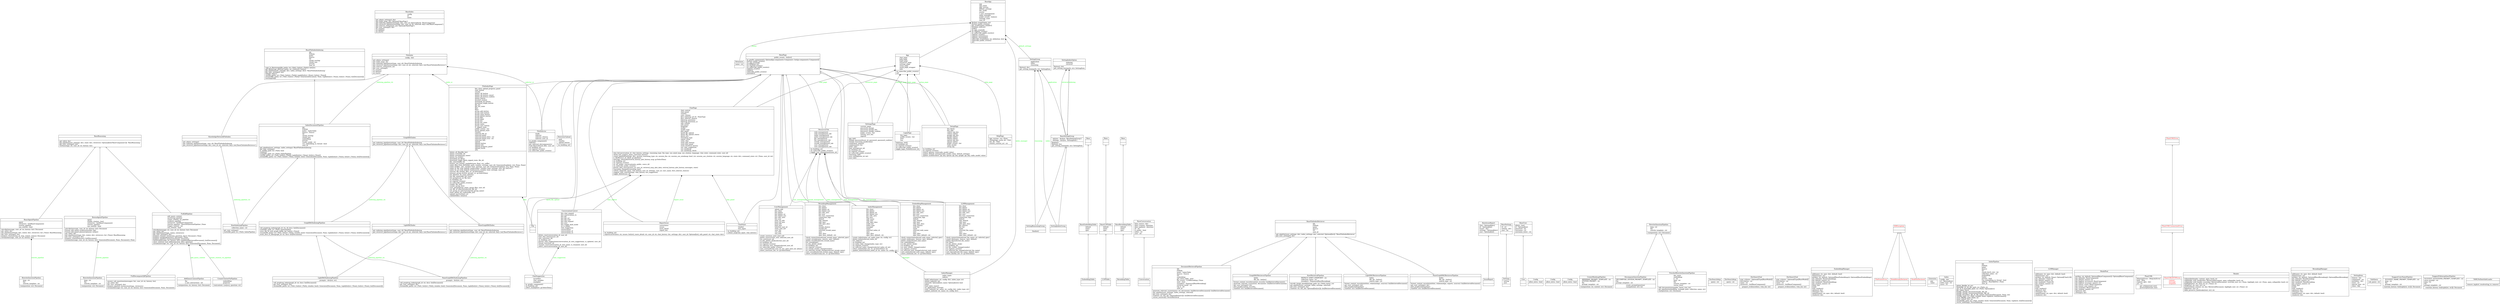 digraph "classes_ktem" {
rankdir=BT
charset="utf-8"
"ktem.reasoning.simple.AddQueryContextPipeline" [color="black", fontcolor="black", label=<{AddQueryContextPipeline|llm<br ALIGN="LEFT"/>n_last_interactions : int<br ALIGN="LEFT"/>|run(question: str, history: list): Document<br ALIGN="LEFT"/>}>, shape="record", style="solid"];
"ktem.main.App" [color="black", fontcolor="black", label=<{App|chat_page<br ALIGN="LEFT"/>help_page<br ALIGN="LEFT"/>login_page<br ALIGN="LEFT"/>resources_page<br ALIGN="LEFT"/>settings_page<br ALIGN="LEFT"/>setup_page<br ALIGN="LEFT"/>setup_page_wrapper<br ALIGN="LEFT"/>tabs<br ALIGN="LEFT"/>|on_subscribe_public_events()<br ALIGN="LEFT"/>ui()<br ALIGN="LEFT"/>}>, shape="record", style="solid"];
"ktem.embeddings.db.Base" [color="black", fontcolor="black", label=<{Base|<br ALIGN="LEFT"/>|}>, shape="record", style="solid"];
"ktem.llms.db.Base" [color="black", fontcolor="black", label=<{Base|<br ALIGN="LEFT"/>|}>, shape="record", style="solid"];
"ktem.rerankings.db.Base" [color="black", fontcolor="black", label=<{Base|<br ALIGN="LEFT"/>|}>, shape="record", style="solid"];
"ktem.app.BaseApp" [color="black", fontcolor="black", label=<{BaseApp|app<br ALIGN="LEFT"/>app_name<br ALIGN="LEFT"/>app_version<br ALIGN="LEFT"/>default_settings<br ALIGN="LEFT"/>dev_mode<br ALIGN="LEFT"/>exman<br ALIGN="LEFT"/>f_user_management<br ALIGN="LEFT"/>index_manager<br ALIGN="LEFT"/>public_events : list[str]<br ALIGN="LEFT"/>settings_state<br ALIGN="LEFT"/>user_id<br ALIGN="LEFT"/>|declare_event(name: str)<br ALIGN="LEFT"/>declare_public_events()<br ALIGN="LEFT"/>get_event(name): list[dict]<br ALIGN="LEFT"/>initialize_indices()<br ALIGN="LEFT"/>make()<br ALIGN="LEFT"/>on_app_created()<br ALIGN="LEFT"/><I>on_register_events</I>()<br ALIGN="LEFT"/><I>on_subscribe_public_events</I>()<br ALIGN="LEFT"/>register_events()<br ALIGN="LEFT"/>register_extensions()<br ALIGN="LEFT"/>register_reasonings()<br ALIGN="LEFT"/>subscribe_event(name: str, definition: dict)<br ALIGN="LEFT"/>subscribe_public_events()<br ALIGN="LEFT"/><I>ui</I>()<br ALIGN="LEFT"/>}>, shape="record", style="solid"];
"ktem.db.base_models.BaseConversation" [color="black", fontcolor="black", label=<{BaseConversation|data_source : dict<br ALIGN="LEFT"/>date_created : datetime<br ALIGN="LEFT"/>date_updated : datetime<br ALIGN="LEFT"/>id : str<br ALIGN="LEFT"/>is_public : bool<br ALIGN="LEFT"/>name : str<br ALIGN="LEFT"/>user : int<br ALIGN="LEFT"/>|}>, shape="record", style="solid"];
"ktem.embeddings.db.BaseEmbeddingTable" [color="black", fontcolor="black", label=<{BaseEmbeddingTable|default<br ALIGN="LEFT"/>name<br ALIGN="LEFT"/>spec<br ALIGN="LEFT"/>|}>, shape="record", style="solid"];
"ktem.index.file.base.BaseFileIndexIndexing" [color="black", fontcolor="black", label=<{BaseFileIndexIndexing|DS<br ALIGN="LEFT"/>FSPath<br ALIGN="LEFT"/>Index<br ALIGN="LEFT"/>Source<br ALIGN="LEFT"/>VS<br ALIGN="LEFT"/>chunk_overlap<br ALIGN="LEFT"/>chunk_size<br ALIGN="LEFT"/>private<br ALIGN="LEFT"/>user_id<br ALIGN="LEFT"/>|copy_to_filestorage(file_paths: str \| Path \| list[str \| Path]): list[str]<br ALIGN="LEFT"/><I>get_filestorage_path</I>(rel_paths: str \| list[str]): list[str]<br ALIGN="LEFT"/><I>get_pipeline</I>(user_settings: dict, index_settings: dict): 'BaseFileIndexIndexing'<br ALIGN="LEFT"/>get_user_settings(): dict<br ALIGN="LEFT"/><I>rebuild_index</I>()<br ALIGN="LEFT"/><I>run</I>(file_paths: str \| Path \| list[str \| Path]): tuple[list[str \| None], list[str \| None]]<br ALIGN="LEFT"/><I>stream</I>(file_paths: str \| Path \| list[str \| Path]): Generator[Document, None, tuple[list[str \| None], list[str \| None], list[Document]]]<br ALIGN="LEFT"/>warning(msg)<br ALIGN="LEFT"/>}>, shape="record", style="solid"];
"ktem.index.file.base.BaseFileIndexRetriever" [color="black", fontcolor="black", label=<{BaseFileIndexRetriever|DS<br ALIGN="LEFT"/>FSPath<br ALIGN="LEFT"/>Index<br ALIGN="LEFT"/>Source<br ALIGN="LEFT"/>VS<br ALIGN="LEFT"/>user_id<br ALIGN="LEFT"/>|<I>get_pipeline</I>(user_settings: dict, index_settings: dict, selected: Optional[list]): 'BaseFileIndexRetriever'<br ALIGN="LEFT"/>get_user_settings(): dict<br ALIGN="LEFT"/>}>, shape="record", style="solid"];
"ktem.index.base.BaseIndex" [color="black", fontcolor="black", label=<{BaseIndex|config<br ALIGN="LEFT"/>id<br ALIGN="LEFT"/>name<br ALIGN="LEFT"/>|get_admin_settings(): dict<br ALIGN="LEFT"/>get_index_page_ui(): Optional['BasePage']<br ALIGN="LEFT"/><I>get_indexing_pipeline</I>(settings: dict, user_id: Optional[int]): 'BaseComponent'<br ALIGN="LEFT"/>get_retriever_pipelines(settings: dict, user_id: int, selected: Any): list['BaseComponent']<br ALIGN="LEFT"/>get_selector_component_ui(): Optional['BasePage']<br ALIGN="LEFT"/>get_user_settings(): dict<br ALIGN="LEFT"/><I>on_create</I>()<br ALIGN="LEFT"/><I>on_delete</I>()<br ALIGN="LEFT"/><I>on_start</I>()<br ALIGN="LEFT"/>}>, shape="record", style="solid"];
"ktem.db.base_models.BaseIssueReport" [color="black", fontcolor="black", label=<{BaseIssueReport|chat : Optional[dict]<br ALIGN="LEFT"/>id : Optional[int]<br ALIGN="LEFT"/>issues : dict<br ALIGN="LEFT"/>settings : Optional[dict]<br ALIGN="LEFT"/>user : Optional[int]<br ALIGN="LEFT"/>|}>, shape="record", style="solid"];
"ktem.llms.db.BaseLLMTable" [color="black", fontcolor="black", label=<{BaseLLMTable|default<br ALIGN="LEFT"/>name<br ALIGN="LEFT"/>spec<br ALIGN="LEFT"/>|}>, shape="record", style="solid"];
"ktem.app.BasePage" [color="black", fontcolor="black", label=<{BasePage|public_events : list[str]<br ALIGN="LEFT"/>|as_gradio_component(): Optional[gr.components.Component \| list[gr.components.Component]]<br ALIGN="LEFT"/>declare_public_events()<br ALIGN="LEFT"/>on_app_created()<br ALIGN="LEFT"/><I>on_building_ui</I>()<br ALIGN="LEFT"/><I>on_register_events</I>()<br ALIGN="LEFT"/><I>on_subscribe_public_events</I>()<br ALIGN="LEFT"/>register_events()<br ALIGN="LEFT"/>render()<br ALIGN="LEFT"/>subscribe_public_events()<br ALIGN="LEFT"/>unrender()<br ALIGN="LEFT"/>}>, shape="record", style="solid"];
"ktem.reasoning.base.BaseReasoning" [color="black", fontcolor="black", label=<{BaseReasoning|<br ALIGN="LEFT"/>|<I>get_info</I>(): dict<br ALIGN="LEFT"/>get_pipeline(user_settings: dict, state: dict, retrievers: Optional[list['BaseComponent']]): 'BaseReasoning'<br ALIGN="LEFT"/>get_user_settings(): dict<br ALIGN="LEFT"/><I>run</I>(message: str, conv_id: str, history: list)<br ALIGN="LEFT"/>}>, shape="record", style="solid"];
"ktem.rerankings.db.BaseRerankingTable" [color="black", fontcolor="black", label=<{BaseRerankingTable|default<br ALIGN="LEFT"/>name<br ALIGN="LEFT"/>spec<br ALIGN="LEFT"/>|}>, shape="record", style="solid"];
"ktem.settings.BaseSettingGroup" [color="black", fontcolor="black", label=<{BaseSettingGroup|options : dict[str, 'BaseSettingGroup']<br ALIGN="LEFT"/>settings : dict[str, 'SettingItem']<br ALIGN="LEFT"/>|<I>finalize</I>()<br ALIGN="LEFT"/>flatten(): dict<br ALIGN="LEFT"/>get_setting_item(path: str): SettingItem<br ALIGN="LEFT"/>}>, shape="record", style="solid"];
"ktem.db.base_models.BaseSettings" [color="black", fontcolor="black", label=<{BaseSettings|id : str<br ALIGN="LEFT"/>setting : dict<br ALIGN="LEFT"/>user : int<br ALIGN="LEFT"/>|}>, shape="record", style="solid"];
"ktem.db.base_models.BaseUser" [color="black", fontcolor="black", label=<{BaseUser|admin : bool<br ALIGN="LEFT"/>id : Optional[int]<br ALIGN="LEFT"/>password : str<br ALIGN="LEFT"/>username : str<br ALIGN="LEFT"/>username_lower : str<br ALIGN="LEFT"/>|}>, shape="record", style="solid"];
"ktem.pages.chat.ChatPage" [color="black", fontcolor="black", label=<{ChatPage|chat_control<br ALIGN="LEFT"/>chat_panel<br ALIGN="LEFT"/>citation<br ALIGN="LEFT"/>conv_column<br ALIGN="LEFT"/>first_indexing_url_fn : NoneType<br ALIGN="LEFT"/>first_selector_choices<br ALIGN="LEFT"/>followup_questions<br ALIGN="LEFT"/>followup_questions_ui<br ALIGN="LEFT"/>info_column<br ALIGN="LEFT"/>info_panel<br ALIGN="LEFT"/>language<br ALIGN="LEFT"/>modal<br ALIGN="LEFT"/>model_type<br ALIGN="LEFT"/>plot_panel<br ALIGN="LEFT"/>quick_file_upload<br ALIGN="LEFT"/>quick_file_upload_status<br ALIGN="LEFT"/>quick_urls<br ALIGN="LEFT"/>reasoning_type<br ALIGN="LEFT"/>report_issue<br ALIGN="LEFT"/>state_chat<br ALIGN="LEFT"/>state_plot_history<br ALIGN="LEFT"/>state_plot_panel<br ALIGN="LEFT"/>state_retrieval_history<br ALIGN="LEFT"/>use_chat_suggestion<br ALIGN="LEFT"/>use_mindmap<br ALIGN="LEFT"/>use_mindmap_check<br ALIGN="LEFT"/>|chat_fn(conversation_id, chat_history, settings, reasoning_type, llm_type, use_mind_map, use_citation, language, chat_state, command_state, user_id)<br ALIGN="LEFT"/>check_and_suggest_name_conv(chat_history)<br ALIGN="LEFT"/>create_pipeline(settings: dict, session_reasoning_type: str, session_llm: str, session_use_mindmap: bool \| str, session_use_citation: str, session_language: str, state: dict, command_state: str \| None, user_id: int)<br ALIGN="LEFT"/>is_liked(convo_id, liked: gr.LikeData)<br ALIGN="LEFT"/>message_selected(retrieval_history, plot_history, msg: gr.SelectData)<br ALIGN="LEFT"/>on_building_ui()<br ALIGN="LEFT"/>on_register_events()<br ALIGN="LEFT"/>on_set_public_conversation(is_public, convo_id)<br ALIGN="LEFT"/>on_subscribe_public_events()<br ALIGN="LEFT"/>persist_data_source(convo_id, user_id, retrieval_msg, plot_data, retrival_history, plot_history, messages, state)<br ALIGN="LEFT"/>reasoning_changed(reasoning_type)<br ALIGN="LEFT"/>submit_msg(chat_input, chat_history, user_id, settings, conv_id, conv_name, first_selector_choices)<br ALIGN="LEFT"/>suggest_chat_conv(settings, chat_history, use_suggestion)<br ALIGN="LEFT"/>toggle_delete(conv_id)<br ALIGN="LEFT"/>}>, shape="record", style="solid"];
"ktem.pages.chat.chat_panel.ChatPanel" [color="black", fontcolor="black", label=<{ChatPanel|chatbot<br ALIGN="LEFT"/>text_input<br ALIGN="LEFT"/>|on_building_ui()<br ALIGN="LEFT"/>submit_msg(chat_input, chat_history)<br ALIGN="LEFT"/>}>, shape="record", style="solid"];
"ktem.pages.chat.chat_suggestion.ChatSuggestion" [color="black", fontcolor="black", label=<{ChatSuggestion|accordion<br ALIGN="LEFT"/>chat_samples<br ALIGN="LEFT"/>examples<br ALIGN="LEFT"/>|as_gradio_component()<br ALIGN="LEFT"/>on_building_ui()<br ALIGN="LEFT"/>select_example(ev: gr.SelectData)<br ALIGN="LEFT"/>}>, shape="record", style="solid"];
"ktem.reasoning.react.ReactAgentPipeline.Config" [color="black", fontcolor="black", label=<{Config|allow_extra : bool<br ALIGN="LEFT"/>|}>, shape="record", style="solid"];
"ktem.reasoning.rewoo.RewooAgentPipeline.Config" [color="black", fontcolor="black", label=<{Config|allow_extra : bool<br ALIGN="LEFT"/>|}>, shape="record", style="solid"];
"ktem.reasoning.simple.FullQAPipeline.Config" [color="black", fontcolor="black", label=<{Config|allow_extra : bool<br ALIGN="LEFT"/>|}>, shape="record", style="solid"];
"ktem.db.models.Conversation" [color="black", fontcolor="black", label=<{Conversation|<br ALIGN="LEFT"/>|}>, shape="record", style="solid"];
"ktem.pages.chat.control.ConversationControl" [color="black", fontcolor="black", label=<{ConversationControl|btn_chat_expand<br ALIGN="LEFT"/>btn_conversation_rn<br ALIGN="LEFT"/>btn_del<br ALIGN="LEFT"/>btn_del_cnl<br ALIGN="LEFT"/>btn_del_conf<br ALIGN="LEFT"/>btn_info_expand<br ALIGN="LEFT"/>btn_new<br ALIGN="LEFT"/>btn_toggle_dark_mode<br ALIGN="LEFT"/>cb_is_public<br ALIGN="LEFT"/>chat_suggestion<br ALIGN="LEFT"/>conversation<br ALIGN="LEFT"/>conversation_id<br ALIGN="LEFT"/>conversation_rn<br ALIGN="LEFT"/>|delete_conv(conversation_id, user_id)<br ALIGN="LEFT"/>load_chat_history(user_id)<br ALIGN="LEFT"/>new_conv(user_id)<br ALIGN="LEFT"/>on_building_ui()<br ALIGN="LEFT"/>persist_chat_suggestions(conversation_id, new_suggestions, is_updated, user_id)<br ALIGN="LEFT"/>reload_conv(user_id)<br ALIGN="LEFT"/>rename_conv(conversation_id, new_name, is_renamed, user_id)<br ALIGN="LEFT"/>select_conv(conversation_id, user_id)<br ALIGN="LEFT"/>}>, shape="record", style="solid"];
"ktem.utils.visualize_cited.CreateCitationVizPipeline" [color="black", fontcolor="black", label=<{CreateCitationVizPipeline|embedding<br ALIGN="LEFT"/>projector<br ALIGN="LEFT"/>|run(context: List[str], question: str)<br ALIGN="LEFT"/>}>, shape="record", style="solid"];
"ktem.reasoning.prompt_optimization.mindmap.CreateMindmapPipeline" [color="black", fontcolor="black", label=<{CreateMindmapPipeline|MINDMAP_PROMPT_TEMPLATE : str<br ALIGN="LEFT"/>SYSTEM_PROMPT : str<br ALIGN="LEFT"/>llm<br ALIGN="LEFT"/>prompt_template : str<br ALIGN="LEFT"/>|run(question: str, context: str): Document<br ALIGN="LEFT"/>}>, shape="record", style="solid"];
"ktem.reasoning.prompt_optimization.decompose_question.DecomposeQuestionPipeline" [color="black", fontcolor="black", label=<{DecomposeQuestionPipeline|DECOMPOSE_SYSTEM_PROMPT_TEMPLATE : str<br ALIGN="LEFT"/>llm<br ALIGN="LEFT"/>prompt_template : str<br ALIGN="LEFT"/>|create_prompt(question)<br ALIGN="LEFT"/>run(question: str): list<br ALIGN="LEFT"/>}>, shape="record", style="solid"];
"ktem.index.file.ui.DirectoryUpload" [color="black", fontcolor="black", label=<{DirectoryUpload|path<br ALIGN="LEFT"/>reindex<br ALIGN="LEFT"/>upload_button<br ALIGN="LEFT"/>|on_building_ui()<br ALIGN="LEFT"/>}>, shape="record", style="solid"];
"ktem.reasoning.react.DocSearchArgs" [color="black", fontcolor="black", label=<{DocSearchArgs|query : str<br ALIGN="LEFT"/>|}>, shape="record", style="solid"];
"ktem.reasoning.rewoo.DocSearchArgs" [color="black", fontcolor="black", label=<{DocSearchArgs|query : str<br ALIGN="LEFT"/>|}>, shape="record", style="solid"];
"ktem.reasoning.react.DocSearchTool" [color="black", fontcolor="black", label=<{DocSearchTool|args_schema : Optional[Type[BaseModel]]<br ALIGN="LEFT"/>description : str<br ALIGN="LEFT"/>name : str<br ALIGN="LEFT"/>retrievers : list[BaseComponent]<br ALIGN="LEFT"/>|prepare_evidence(docs, trim_len: int)<br ALIGN="LEFT"/>}>, shape="record", style="solid"];
"ktem.reasoning.rewoo.DocSearchTool" [color="black", fontcolor="black", label=<{DocSearchTool|args_schema : Optional[Type[BaseModel]]<br ALIGN="LEFT"/>description : str<br ALIGN="LEFT"/>name : str<br ALIGN="LEFT"/>retrievers : list[BaseComponent]<br ALIGN="LEFT"/>|prepare_evidence(docs, trim_len: int)<br ALIGN="LEFT"/>}>, shape="record", style="solid"];
"ktem.index.file.pipelines.DocumentRetrievalPipeline" [color="black", fontcolor="black", label=<{DocumentRetrievalPipeline|DS<br ALIGN="LEFT"/>FSPath<br ALIGN="LEFT"/>Index : IndexTable<br ALIGN="LEFT"/>Source : Source<br ALIGN="LEFT"/>VS<br ALIGN="LEFT"/>embedding<br ALIGN="LEFT"/>get_extra_table : bool<br ALIGN="LEFT"/>llm_scorer : LLMReranking \| None<br ALIGN="LEFT"/>mmr : bool<br ALIGN="LEFT"/>rerankers : Sequence[BaseReranking]<br ALIGN="LEFT"/>retrieval_mode : str<br ALIGN="LEFT"/>top_k : int<br ALIGN="LEFT"/>user_id<br ALIGN="LEFT"/>|generate_relevant_scores(query: str, documents: list[RetrievedDocument]): list[RetrievedDocument]<br ALIGN="LEFT"/>get_pipeline(user_settings, index_settings, selected)<br ALIGN="LEFT"/>get_user_settings(): dict<br ALIGN="LEFT"/>run(text: str, doc_ids: Optional[list[str]]): list[RetrievedDocument]<br ALIGN="LEFT"/>vector_retrieval(): VectorRetrieval<br ALIGN="LEFT"/>}>, shape="record", style="solid"];
"ktem.embeddings.ui.EmbeddingManagement" [color="black", fontcolor="black", label=<{EmbeddingManagement|btn_close<br ALIGN="LEFT"/>btn_delete<br ALIGN="LEFT"/>btn_delete_no<br ALIGN="LEFT"/>btn_delete_yes<br ALIGN="LEFT"/>btn_edit_save<br ALIGN="LEFT"/>btn_new<br ALIGN="LEFT"/>btn_test_connection<br ALIGN="LEFT"/>connection_logs<br ALIGN="LEFT"/>default<br ALIGN="LEFT"/>edit_default<br ALIGN="LEFT"/>edit_spec<br ALIGN="LEFT"/>edit_spec_desc<br ALIGN="LEFT"/>emb_choices<br ALIGN="LEFT"/>emb_list<br ALIGN="LEFT"/>name<br ALIGN="LEFT"/>selected_emb_name<br ALIGN="LEFT"/>spec<br ALIGN="LEFT"/>spec_desc<br ALIGN="LEFT"/>spec_desc_default : str<br ALIGN="LEFT"/>|check_connection(selected_emb_name, selected_spec)<br ALIGN="LEFT"/>create_emb(name, choices, spec, default)<br ALIGN="LEFT"/>delete_emb(selected_emb_name)<br ALIGN="LEFT"/>list_embeddings()<br ALIGN="LEFT"/>on_btn_delete_click()<br ALIGN="LEFT"/>on_building_ui()<br ALIGN="LEFT"/>on_emb_vendor_change(vendor)<br ALIGN="LEFT"/>on_register_events()<br ALIGN="LEFT"/>on_selected_emb_change(selected_emb_name)<br ALIGN="LEFT"/>save_emb(selected_emb_name, default, spec)<br ALIGN="LEFT"/>select_emb(emb_list, ev: gr.SelectData)<br ALIGN="LEFT"/>}>, shape="record", style="solid"];
"ktem.embeddings.manager.EmbeddingManager" [color="black", fontcolor="black", label=<{EmbeddingManager|<br ALIGN="LEFT"/>|add(name: str, spec: dict, default: bool)<br ALIGN="LEFT"/>delete(name: str)<br ALIGN="LEFT"/>get(key: str, default: Optional[BaseEmbeddings]): Optional[BaseEmbeddings]<br ALIGN="LEFT"/>get_default(): BaseEmbeddings<br ALIGN="LEFT"/>get_default_name(): str<br ALIGN="LEFT"/>get_random(): BaseEmbeddings<br ALIGN="LEFT"/>get_random_name(): str<br ALIGN="LEFT"/>info(): dict<br ALIGN="LEFT"/>load()<br ALIGN="LEFT"/>load_vendors()<br ALIGN="LEFT"/>options(): dict<br ALIGN="LEFT"/>settings(): dict<br ALIGN="LEFT"/>update(name: str, spec: dict, default: bool)<br ALIGN="LEFT"/>vendors(): dict<br ALIGN="LEFT"/>}>, shape="record", style="solid"];
"ktem.embeddings.db.EmbeddingTable" [color="black", fontcolor="black", label=<{EmbeddingTable|<br ALIGN="LEFT"/>|}>, shape="record", style="solid"];
"ktem.reasoning.prompt_optimization.fewshot_rewrite_question.FewshotRewriteQuestionPipeline" [color="black", fontcolor="black", label=<{FewshotRewriteQuestionPipeline|doc_store<br ALIGN="LEFT"/>embedding<br ALIGN="LEFT"/>k : int<br ALIGN="LEFT"/>lang : str<br ALIGN="LEFT"/>llm<br ALIGN="LEFT"/>rewrite_template : str<br ALIGN="LEFT"/>vector_store<br ALIGN="LEFT"/>|add_documents(examples, batch_size: int)<br ALIGN="LEFT"/>get_pipeline(embedding, example_path, collection_name: str)<br ALIGN="LEFT"/>run(question: str): Document<br ALIGN="LEFT"/>}>, shape="record", style="solid"];
"ktem.index.file.ui.File" [color="black", fontcolor="black", label=<{File|<br ALIGN="LEFT"/>|}>, shape="record", style="solid"];
"ktem.index.file.exceptions.FileExistsError" [color="black", fontcolor="red", label=<{FileExistsError|<br ALIGN="LEFT"/>|}>, shape="record", style="solid"];
"ktem.index.file.index.FileIndex" [color="black", fontcolor="black", label=<{FileIndex|config : dict<br ALIGN="LEFT"/>|get_admin_settings()<br ALIGN="LEFT"/>get_index_page_ui()<br ALIGN="LEFT"/>get_indexing_pipeline(settings, user_id): BaseFileIndexIndexing<br ALIGN="LEFT"/>get_retriever_pipelines(settings: dict, user_id: int, selected: Any): list['BaseFileIndexRetriever']<br ALIGN="LEFT"/>get_selector_component_ui()<br ALIGN="LEFT"/>get_user_settings()<br ALIGN="LEFT"/>on_create()<br ALIGN="LEFT"/>on_delete()<br ALIGN="LEFT"/>on_start()<br ALIGN="LEFT"/>}>, shape="record", style="solid"];
"ktem.index.file.ui.FileIndexPage" [color="black", fontcolor="black", label=<{FileIndexPage|btn_close_upload_progress_panel<br ALIGN="LEFT"/>chat_button<br ALIGN="LEFT"/>chunks<br ALIGN="LEFT"/>delete_all_button<br ALIGN="LEFT"/>delete_all_button_cancel<br ALIGN="LEFT"/>delete_all_button_confirm<br ALIGN="LEFT"/>delete_button<br ALIGN="LEFT"/>deselect_button<br ALIGN="LEFT"/>download_all_button<br ALIGN="LEFT"/>download_single_button<br ALIGN="LEFT"/>file_list<br ALIGN="LEFT"/>file_list_state<br ALIGN="LEFT"/>files<br ALIGN="LEFT"/>filter<br ALIGN="LEFT"/>group_add_button<br ALIGN="LEFT"/>group_chat_button<br ALIGN="LEFT"/>group_close_button<br ALIGN="LEFT"/>group_delete_button<br ALIGN="LEFT"/>group_files<br ALIGN="LEFT"/>group_label<br ALIGN="LEFT"/>group_list<br ALIGN="LEFT"/>group_list_state<br ALIGN="LEFT"/>group_name<br ALIGN="LEFT"/>group_save_button<br ALIGN="LEFT"/>is_zipped_state<br ALIGN="LEFT"/>public_events : list<br ALIGN="LEFT"/>quick_upload_state<br ALIGN="LEFT"/>reindex<br ALIGN="LEFT"/>selected_file_id<br ALIGN="LEFT"/>selected_panel<br ALIGN="LEFT"/>selected_panel_false : str<br ALIGN="LEFT"/>selected_panel_true : str<br ALIGN="LEFT"/>selection_info<br ALIGN="LEFT"/>upload<br ALIGN="LEFT"/>upload_button<br ALIGN="LEFT"/>upload_info<br ALIGN="LEFT"/>upload_progress_panel<br ALIGN="LEFT"/>upload_result<br ALIGN="LEFT"/>urls<br ALIGN="LEFT"/>|delete_all_files(file_list)<br ALIGN="LEFT"/>delete_event(file_id)<br ALIGN="LEFT"/>delete_group(group_name)<br ALIGN="LEFT"/>delete_no_event()<br ALIGN="LEFT"/>download_all_files()<br ALIGN="LEFT"/>download_single_file(is_zipped_state, file_id)<br ALIGN="LEFT"/>file_selected(file_id)<br ALIGN="LEFT"/>format_size_human_readable(num: float \| str, suffix)<br ALIGN="LEFT"/>index_files_from_dir(folder_path, reindex, settings, user_id): Generator[tuple[str, str], None, None]<br ALIGN="LEFT"/>index_fn(files, urls, reindex: bool, settings, user_id): Generator[tuple[str, str], None, None]<br ALIGN="LEFT"/>index_fn_file_with_default_loaders(files, reindex: bool, settings, user_id): list['str']<br ALIGN="LEFT"/>index_fn_url_with_default_loaders(urls, reindex: bool, settings, user_id)<br ALIGN="LEFT"/>interact_file_list(list_files, ev: gr.SelectData)<br ALIGN="LEFT"/>interact_group_list(list_groups, ev: gr.SelectData)<br ALIGN="LEFT"/>list_file(user_id, name_pattern)<br ALIGN="LEFT"/>list_file_names(file_list_state)<br ALIGN="LEFT"/>list_group(user_id, file_list)<br ALIGN="LEFT"/>on_building_ui()<br ALIGN="LEFT"/>on_register_events()<br ALIGN="LEFT"/>on_subscribe_public_events()<br ALIGN="LEFT"/>render_file_list()<br ALIGN="LEFT"/>render_group_list()<br ALIGN="LEFT"/>save_group(group_name, group_files, user_id)<br ALIGN="LEFT"/>set_file_id_selector(selected_file_id)<br ALIGN="LEFT"/>set_group_id_selector(selected_group_name)<br ALIGN="LEFT"/>show_delete_all_confirm(file_list)<br ALIGN="LEFT"/>upload_instruction(): str<br ALIGN="LEFT"/>validate(files: list[str])<br ALIGN="LEFT"/>}>, shape="record", style="solid"];
"ktem.index.file.ui.FileSelector" [color="black", fontcolor="black", label=<{FileSelector|mode<br ALIGN="LEFT"/>selector<br ALIGN="LEFT"/>selector_choices<br ALIGN="LEFT"/>selector_user_id<br ALIGN="LEFT"/>|as_gradio_component()<br ALIGN="LEFT"/>default()<br ALIGN="LEFT"/>get_selected_ids(components)<br ALIGN="LEFT"/>load_files(selected_files, user_id)<br ALIGN="LEFT"/>on_building_ui()<br ALIGN="LEFT"/>on_register_events()<br ALIGN="LEFT"/>on_subscribe_public_events()<br ALIGN="LEFT"/>}>, shape="record", style="solid"];
"ktem.reasoning.simple.FullDecomposeQAPipeline" [color="black", fontcolor="black", label=<{FullDecomposeQAPipeline|<br ALIGN="LEFT"/>|answer_sub_questions(messages: list, conv_id: str, history: list)<br ALIGN="LEFT"/>get_info(): dict<br ALIGN="LEFT"/>get_user_settings(): dict<br ALIGN="LEFT"/>prepare_pipeline_instance(settings, retrievers)<br ALIGN="LEFT"/>stream(message: str, conv_id: str, history: list): Generator[Document, None, Document]<br ALIGN="LEFT"/>}>, shape="record", style="solid"];
"ktem.reasoning.simple.FullQAPipeline" [color="black", fontcolor="black", label=<{FullQAPipeline|add_query_context<br ALIGN="LEFT"/>answering_pipeline<br ALIGN="LEFT"/>create_citation_viz_pipeline<br ALIGN="LEFT"/>evidence_pipeline<br ALIGN="LEFT"/>retrievers : list[BaseComponent]<br ALIGN="LEFT"/>rewrite_pipeline : RewriteQuestionPipeline \| None<br ALIGN="LEFT"/>trigger_context : int<br ALIGN="LEFT"/>use_rewrite : bool<br ALIGN="LEFT"/>|<I>ainvoke</I>(message: str, conv_id: str, history: list): Document<br ALIGN="LEFT"/>get_info(): dict<br ALIGN="LEFT"/>get_pipeline(settings, states, retrievers)<br ALIGN="LEFT"/>get_user_settings(): dict<br ALIGN="LEFT"/>prepare_citation_viz(answer, question, docs): Document \| None<br ALIGN="LEFT"/>prepare_mindmap(answer): Document \| None<br ALIGN="LEFT"/>prepare_pipeline_instance(settings, retrievers)<br ALIGN="LEFT"/>retrieve(message: str, history: list): tuple[list[RetrievedDocument], list[Document]]<br ALIGN="LEFT"/>show_citations_and_addons(answer, docs, question)<br ALIGN="LEFT"/>stream(message: str, conv_id: str, history: list): Generator[Document, None, Document]<br ALIGN="LEFT"/>}>, shape="record", style="solid"];
"ktem.utils.generator.Generator" [color="black", fontcolor="black", label=<{Generator|gen<br ALIGN="LEFT"/>value<br ALIGN="LEFT"/>|}>, shape="record", style="solid"];
"ktem.index.file.graph.graph_index.GraphRAGIndex" [color="black", fontcolor="black", label=<{GraphRAGIndex|<br ALIGN="LEFT"/>|get_indexing_pipeline(settings, user_id): BaseFileIndexIndexing<br ALIGN="LEFT"/>get_retriever_pipelines(settings: dict, user_id: int, selected: Any): list['BaseFileIndexRetriever']<br ALIGN="LEFT"/>}>, shape="record", style="solid"];
"ktem.index.file.graph.pipelines.GraphRAGIndexingPipeline" [color="black", fontcolor="black", label=<{GraphRAGIndexingPipeline|<br ALIGN="LEFT"/>|call_graphrag_index(graph_id: str, all_docs: list[Document])<br ALIGN="LEFT"/>route(file_path: str \| Path): IndexPipeline<br ALIGN="LEFT"/>store_file_id_with_graph_id(file_ids: list[str \| None])<br ALIGN="LEFT"/>stream(file_paths: str \| Path \| list[str \| Path], reindex: bool): Generator[Document, None, tuple[list[str \| None], list[str \| None], list[Document]]]<br ALIGN="LEFT"/>write_docs_to_files(graph_id: str, docs: list[Document])<br ALIGN="LEFT"/>}>, shape="record", style="solid"];
"ktem.index.file.graph.pipelines.GraphRAGRetrieverPipeline" [color="black", fontcolor="black", label=<{GraphRAGRetrieverPipeline|Index<br ALIGN="LEFT"/>file_ids : list[str]<br ALIGN="LEFT"/>|format_context_records(context_records): list[RetrievedDocument]<br ALIGN="LEFT"/>generate_relevant_scores(text, documents: list[RetrievedDocument])<br ALIGN="LEFT"/>get_user_settings(): dict<br ALIGN="LEFT"/>plot_graph(context_records)<br ALIGN="LEFT"/>run(text: str): list[RetrievedDocument]<br ALIGN="LEFT"/>}>, shape="record", style="solid"];
"ktem.pages.help.HelpPage" [color="black", fontcolor="black", label=<{HelpPage|app_version : str \| None<br ALIGN="LEFT"/>changelogs_cache_dir : Path<br ALIGN="LEFT"/>doc_dir : Path<br ALIGN="LEFT"/>remote_content_url : str<br ALIGN="LEFT"/>|}>, shape="record", style="solid"];
"ktem.exceptions.HookAlreadyDeclared" [color="black", fontcolor="red", label=<{HookAlreadyDeclared|<br ALIGN="LEFT"/>|}>, shape="record", style="solid"];
"ktem.exceptions.HookNotDeclared" [color="black", fontcolor="red", label=<{HookNotDeclared|<br ALIGN="LEFT"/>|}>, shape="record", style="solid"];
"ktem.index.models.Index" [color="black", fontcolor="black", label=<{Index|config : dict<br ALIGN="LEFT"/>id : Optional[int]<br ALIGN="LEFT"/>index_type : str<br ALIGN="LEFT"/>name : str<br ALIGN="LEFT"/>|}>, shape="record", style="solid"];
"ktem.index.file.pipelines.IndexDocumentPipeline" [color="black", fontcolor="black", label=<{IndexDocumentPipeline|DS<br ALIGN="LEFT"/>FSPath<br ALIGN="LEFT"/>Index : IndexTable<br ALIGN="LEFT"/>Source : Source<br ALIGN="LEFT"/>VS<br ALIGN="LEFT"/>chunk_overlap<br ALIGN="LEFT"/>chunk_size<br ALIGN="LEFT"/>embedding<br ALIGN="LEFT"/>private<br ALIGN="LEFT"/>reader_mode : str<br ALIGN="LEFT"/>run_embedding_in_thread : bool<br ALIGN="LEFT"/>user_id<br ALIGN="LEFT"/>|get_pipeline(user_settings, index_settings): BaseFileIndexIndexing<br ALIGN="LEFT"/>get_user_settings()<br ALIGN="LEFT"/>is_url(file_path: str \| Path): bool<br ALIGN="LEFT"/>readers()<br ALIGN="LEFT"/>route(file_path: str \| Path): IndexPipeline<br ALIGN="LEFT"/><I>run</I>(file_paths: str \| Path \| list[str \| Path]): tuple[list[str \| None], list[str \| None]]<br ALIGN="LEFT"/>stream(file_paths: str \| Path \| list[str \| Path], reindex: bool): Generator[Document, None, tuple[list[str \| None], list[str \| None], list[Document]]]<br ALIGN="LEFT"/>}>, shape="record", style="solid"];
"ktem.index.ui.IndexManagement" [color="black", fontcolor="black", label=<{IndexManagement|btn_close<br ALIGN="LEFT"/>btn_delete<br ALIGN="LEFT"/>btn_delete_no<br ALIGN="LEFT"/>btn_delete_yes<br ALIGN="LEFT"/>btn_edit_save<br ALIGN="LEFT"/>btn_new<br ALIGN="LEFT"/>edit_name<br ALIGN="LEFT"/>edit_spec<br ALIGN="LEFT"/>edit_spec_desc<br ALIGN="LEFT"/>index_list<br ALIGN="LEFT"/>index_type<br ALIGN="LEFT"/>manager<br ALIGN="LEFT"/>name<br ALIGN="LEFT"/>selected_index_id<br ALIGN="LEFT"/>spec<br ALIGN="LEFT"/>spec_desc<br ALIGN="LEFT"/>spec_desc_default : str<br ALIGN="LEFT"/>|create_index(name: str, index_type: str, config: str)<br ALIGN="LEFT"/>delete_index(selected_index_id)<br ALIGN="LEFT"/>list_indices()<br ALIGN="LEFT"/>on_building_ui()<br ALIGN="LEFT"/>on_index_type_change(index_type: str)<br ALIGN="LEFT"/>on_register_events()<br ALIGN="LEFT"/>on_selected_index_change(selected_index_id: int)<br ALIGN="LEFT"/>select_index(index_list, ev: gr.SelectData): int<br ALIGN="LEFT"/>update_index(selected_index_id: int, name: str, config: str)<br ALIGN="LEFT"/>}>, shape="record", style="solid"];
"ktem.index.manager.IndexManager" [color="black", fontcolor="black", label=<{IndexManager|index_types<br ALIGN="LEFT"/>indices<br ALIGN="LEFT"/>|build_index(name: str, config: dict, index_type: str)<br ALIGN="LEFT"/>delete_index(id: int)<br ALIGN="LEFT"/>exists(id: Optional[int], name: Optional[str]): bool<br ALIGN="LEFT"/>info()<br ALIGN="LEFT"/>load_index_types()<br ALIGN="LEFT"/>on_application_startup()<br ALIGN="LEFT"/>start_index(id: int, name: str, config: dict, index_type: str)<br ALIGN="LEFT"/>update_index(id: int, name: str, config: dict)<br ALIGN="LEFT"/>}>, shape="record", style="solid"];
"ktem.index.file.pipelines.IndexPipeline" [color="black", fontcolor="black", label=<{IndexPipeline|DS<br ALIGN="LEFT"/>FSPath<br ALIGN="LEFT"/>Index<br ALIGN="LEFT"/>Source<br ALIGN="LEFT"/>VS<br ALIGN="LEFT"/>chunk_batch_size : int<br ALIGN="LEFT"/>collection_name : str<br ALIGN="LEFT"/>embedding<br ALIGN="LEFT"/>loader<br ALIGN="LEFT"/>private : bool<br ALIGN="LEFT"/>run_embedding_in_thread : bool<br ALIGN="LEFT"/>splitter : BaseSplitter \| None<br ALIGN="LEFT"/>user_id<br ALIGN="LEFT"/>|delete_file(file_id: str)<br ALIGN="LEFT"/>finish(file_id: str, file_path: str \| Path): str<br ALIGN="LEFT"/>get_id_if_exists(file_path: str \| Path): Optional[str]<br ALIGN="LEFT"/>get_token_func()<br ALIGN="LEFT"/>handle_chunks_docstore(chunks, file_id)<br ALIGN="LEFT"/>handle_chunks_vectorstore(chunks, file_id)<br ALIGN="LEFT"/>handle_docs(docs, file_id, file_name): Generator[Document, None, int]<br ALIGN="LEFT"/><I>run</I>(file_path: str \| Path, reindex: bool): tuple[str, list[Document]]<br ALIGN="LEFT"/>store_file(file_path: Path): str<br ALIGN="LEFT"/>store_url(url: str): str<br ALIGN="LEFT"/>stream(file_path: str \| Path, reindex: bool): Generator[Document, None, tuple[str, list[Document]]]<br ALIGN="LEFT"/>vector_indexing(): VectorIndexing<br ALIGN="LEFT"/>}>, shape="record", style="solid"];
"ktem.db.models.IssueReport" [color="black", fontcolor="black", label=<{IssueReport|<br ALIGN="LEFT"/>|}>, shape="record", style="solid"];
"ktem.exceptions.KHException" [color="black", fontcolor="red", label=<{KHException|<br ALIGN="LEFT"/>|}>, shape="record", style="solid"];
"ktem.index.file.knet.pipelines.KnetIndexingPipeline" [color="black", fontcolor="black", label=<{KnetIndexingPipeline|collection_name : str<br ALIGN="LEFT"/>|get_user_settings()<br ALIGN="LEFT"/>route(file_path: str \| Path): IndexPipeline<br ALIGN="LEFT"/>}>, shape="record", style="solid"];
"ktem.index.file.knet.pipelines.KnetRetrievalPipeline" [color="black", fontcolor="black", label=<{KnetRetrievalPipeline|DEFAULT_KNET_ENDPOINT : str<br ALIGN="LEFT"/>collection_name : str<br ALIGN="LEFT"/>rerankers : Sequence[BaseReranking]<br ALIGN="LEFT"/>|encode_image_base64(image_path: str \| Path): bytes \| str<br ALIGN="LEFT"/>get_pipeline(user_settings, index_settings, selected)<br ALIGN="LEFT"/>get_user_settings(): dict<br ALIGN="LEFT"/>run(text: str, doc_ids: Optional[list[str]]): list[RetrievedDocument]<br ALIGN="LEFT"/>}>, shape="record", style="solid"];
"ktem.index.file.knet.knet_index.KnowledgeNetworkFileIndex" [color="black", fontcolor="black", label=<{KnowledgeNetworkFileIndex|<br ALIGN="LEFT"/>|get_admin_settings()<br ALIGN="LEFT"/>get_indexing_pipeline(settings, user_id): BaseFileIndexIndexing<br ALIGN="LEFT"/>get_retriever_pipelines(settings: dict, user_id: int, selected: Any): list['BaseFileIndexRetriever']<br ALIGN="LEFT"/>}>, shape="record", style="solid"];
"ktem.assets.theme.Kotaemon" [color="black", fontcolor="black", label=<{Kotaemon|name : str<br ALIGN="LEFT"/>|}>, shape="record", style="solid"];
"ktem.llms.ui.LLMManagement" [color="black", fontcolor="black", label=<{LLMManagement|btn_close<br ALIGN="LEFT"/>btn_delete<br ALIGN="LEFT"/>btn_delete_no<br ALIGN="LEFT"/>btn_delete_yes<br ALIGN="LEFT"/>btn_edit_save<br ALIGN="LEFT"/>btn_new<br ALIGN="LEFT"/>btn_test_connection<br ALIGN="LEFT"/>connection_logs<br ALIGN="LEFT"/>default<br ALIGN="LEFT"/>edit_default<br ALIGN="LEFT"/>edit_spec<br ALIGN="LEFT"/>edit_spec_desc<br ALIGN="LEFT"/>llm_choices<br ALIGN="LEFT"/>llm_list<br ALIGN="LEFT"/>name<br ALIGN="LEFT"/>selected_llm_name<br ALIGN="LEFT"/>spec<br ALIGN="LEFT"/>spec_desc<br ALIGN="LEFT"/>spec_desc_default : str<br ALIGN="LEFT"/>|check_connection(selected_llm_name: str, selected_spec)<br ALIGN="LEFT"/>create_llm(name, choices, spec, default)<br ALIGN="LEFT"/>delete_llm(selected_llm_name)<br ALIGN="LEFT"/>list_llms()<br ALIGN="LEFT"/>on_btn_delete_click()<br ALIGN="LEFT"/>on_building_ui()<br ALIGN="LEFT"/>on_llm_vendor_change(vendor)<br ALIGN="LEFT"/>on_register_events()<br ALIGN="LEFT"/>on_selected_llm_change(selected_llm_name)<br ALIGN="LEFT"/>save_llm(selected_llm_name, default, spec)<br ALIGN="LEFT"/>select_llm(llm_list, ev: gr.SelectData)<br ALIGN="LEFT"/>}>, shape="record", style="solid"];
"ktem.llms.manager.LLMManager" [color="black", fontcolor="black", label=<{LLMManager|<br ALIGN="LEFT"/>|add(name: str, spec: dict, default: bool)<br ALIGN="LEFT"/>delete(name: str)<br ALIGN="LEFT"/>get(key: str, default: None): Optional[ChatLLM]<br ALIGN="LEFT"/>get_default(): ChatLLM<br ALIGN="LEFT"/>get_default_name(): str<br ALIGN="LEFT"/>get_random(): ChatLLM<br ALIGN="LEFT"/>get_random_name(): str<br ALIGN="LEFT"/>info(): dict<br ALIGN="LEFT"/>load()<br ALIGN="LEFT"/>load_vendors()<br ALIGN="LEFT"/>options(): dict<br ALIGN="LEFT"/>settings(): dict<br ALIGN="LEFT"/>update(name: str, spec: dict, default: bool)<br ALIGN="LEFT"/>vendors(): dict<br ALIGN="LEFT"/>}>, shape="record", style="solid"];
"ktem.llms.db.LLMTable" [color="black", fontcolor="black", label=<{LLMTable|<br ALIGN="LEFT"/>|}>, shape="record", style="solid"];
"ktem.index.file.graph.light_graph_index.LightRAGIndex" [color="black", fontcolor="black", label=<{LightRAGIndex|<br ALIGN="LEFT"/>|get_indexing_pipeline(settings, user_id): BaseFileIndexIndexing<br ALIGN="LEFT"/>get_retriever_pipelines(settings: dict, user_id: int, selected: Any): list['BaseFileIndexRetriever']<br ALIGN="LEFT"/>}>, shape="record", style="solid"];
"ktem.index.file.graph.lightrag_pipelines.LightRAGIndexingPipeline" [color="black", fontcolor="black", label=<{LightRAGIndexingPipeline|prompts : dict[str, str]<br ALIGN="LEFT"/>|call_graphrag_index(graph_id: str, docs: list[Document])<br ALIGN="LEFT"/>get_user_settings(): dict<br ALIGN="LEFT"/>stream(file_paths: str \| Path \| list[str \| Path], reindex: bool): Generator[Document, None, tuple[list[str \| None], list[str \| None], list[Document]]]<br ALIGN="LEFT"/>}>, shape="record", style="solid"];
"ktem.index.file.graph.lightrag_pipelines.LightRAGRetrieverPipeline" [color="black", fontcolor="black", label=<{LightRAGRetrieverPipeline|Index<br ALIGN="LEFT"/>file_ids : list[str]<br ALIGN="LEFT"/>search_type : str<br ALIGN="LEFT"/>|format_context_records(entities, relationships, sources): list[RetrievedDocument]<br ALIGN="LEFT"/>get_user_settings(): dict<br ALIGN="LEFT"/>plot_graph(relationships)<br ALIGN="LEFT"/>run(text: str): list[RetrievedDocument]<br ALIGN="LEFT"/>}>, shape="record", style="solid"];
"ktem.pages.login.LoginPage" [color="black", fontcolor="black", label=<{LoginPage|btn_login<br ALIGN="LEFT"/>public_events : list<br ALIGN="LEFT"/>pwd<br ALIGN="LEFT"/>usn<br ALIGN="LEFT"/>|login(usn, pwd)<br ALIGN="LEFT"/>on_building_ui()<br ALIGN="LEFT"/>on_register_events()<br ALIGN="LEFT"/>on_subscribe_public_events()<br ALIGN="LEFT"/>toggle_login_visibility(user_id)<br ALIGN="LEFT"/>}>, shape="record", style="solid"];
"ktem.components.ModelPool" [color="black", fontcolor="black", label=<{ModelPool|<br ALIGN="LEFT"/>|get(key: str, default: Optional[BaseComponent]): Optional[BaseComponent]<br ALIGN="LEFT"/>get_default(): BaseComponent<br ALIGN="LEFT"/>get_default_name(): str<br ALIGN="LEFT"/>get_highest_accuracy(): BaseComponent<br ALIGN="LEFT"/>get_highest_accuracy_name(): str<br ALIGN="LEFT"/>get_lowest_cost(): BaseComponent<br ALIGN="LEFT"/>get_lowest_cost_name(): str<br ALIGN="LEFT"/>get_random(): BaseComponent<br ALIGN="LEFT"/>get_random_name(): str<br ALIGN="LEFT"/>options(): dict<br ALIGN="LEFT"/>settings(): dict<br ALIGN="LEFT"/>}>, shape="record", style="solid"];
"ktem.index.file.graph.nano_graph_index.NanoGraphRAGIndex" [color="black", fontcolor="black", label=<{NanoGraphRAGIndex|<br ALIGN="LEFT"/>|get_indexing_pipeline(settings, user_id): BaseFileIndexIndexing<br ALIGN="LEFT"/>get_retriever_pipelines(settings: dict, user_id: int, selected: Any): list['BaseFileIndexRetriever']<br ALIGN="LEFT"/>}>, shape="record", style="solid"];
"ktem.index.file.graph.nano_pipelines.NanoGraphRAGIndexingPipeline" [color="black", fontcolor="black", label=<{NanoGraphRAGIndexingPipeline|prompts : dict[str, str]<br ALIGN="LEFT"/>|call_graphrag_index(graph_id: str, docs: list[Document])<br ALIGN="LEFT"/>get_user_settings(): dict<br ALIGN="LEFT"/>stream(file_paths: str \| Path \| list[str \| Path], reindex: bool): Generator[Document, None, tuple[list[str \| None], list[str \| None], list[Document]]]<br ALIGN="LEFT"/>}>, shape="record", style="solid"];
"ktem.index.file.graph.nano_pipelines.NanoGraphRAGRetrieverPipeline" [color="black", fontcolor="black", label=<{NanoGraphRAGRetrieverPipeline|Index<br ALIGN="LEFT"/>file_ids : list[str]<br ALIGN="LEFT"/>search_type : str<br ALIGN="LEFT"/>|format_context_records(entities, relationships, reports, sources): list[RetrievedDocument]<br ALIGN="LEFT"/>get_user_settings(): dict<br ALIGN="LEFT"/>plot_graph(relationships)<br ALIGN="LEFT"/>run(text: str): list[RetrievedDocument]<br ALIGN="LEFT"/>}>, shape="record", style="solid"];
"ktem.utils.plantuml.PlantUML" [color="black", fontcolor="black", label=<{PlantUML|HttpLib2Error : HttpLib2Error<br ALIGN="LEFT"/>http : Http<br ALIGN="LEFT"/>request_opts : dict<br ALIGN="LEFT"/>url : str<br ALIGN="LEFT"/>|get_url(plantuml_text)<br ALIGN="LEFT"/>process(plantuml_text)<br ALIGN="LEFT"/>}>, shape="record", style="solid"];
"ktem.utils.plantuml.PlantUMLConnectionError" [color="black", fontcolor="red", label=<{PlantUMLConnectionError|<br ALIGN="LEFT"/>|}>, shape="record", style="solid"];
"ktem.utils.plantuml.PlantUMLError" [color="black", fontcolor="red", label=<{PlantUMLError|<br ALIGN="LEFT"/>|}>, shape="record", style="solid"];
"ktem.utils.plantuml.PlantUMLHTTPError" [color="black", fontcolor="red", label=<{PlantUMLHTTPError|content<br ALIGN="LEFT"/>message<br ALIGN="LEFT"/>response<br ALIGN="LEFT"/>|}>, shape="record", style="solid"];
"ktem.reasoning.react.ReactAgentPipeline" [color="black", fontcolor="black", label=<{ReactAgentPipeline|agent<br ALIGN="LEFT"/>retrievers : list[BaseComponent]<br ALIGN="LEFT"/>rewrite_pipeline<br ALIGN="LEFT"/>use_rewrite : bool<br ALIGN="LEFT"/>|ainvoke(message, conv_id: str, history: list): Document<br ALIGN="LEFT"/>get_info(): dict<br ALIGN="LEFT"/>get_pipeline(settings: dict, states: dict, retrievers: list \| None): BaseReasoning<br ALIGN="LEFT"/>get_user_settings(): dict<br ALIGN="LEFT"/>prepare_citation(step_id, step, output, status): Document<br ALIGN="LEFT"/>stream(message, conv_id: str, history: list)<br ALIGN="LEFT"/>}>, shape="record", style="solid"];
"ktem.utils.render.Render" [color="black", fontcolor="black", label=<{Render|<br ALIGN="LEFT"/>|collapsible(header, content, open: bool): str<br ALIGN="LEFT"/>collapsible_with_header(doc: RetrievedDocument, open_collapsible: bool): str<br ALIGN="LEFT"/>collapsible_with_header_score(doc: RetrievedDocument, override_text: str \| None, highlight_text: str \| None, open_collapsible: bool): str<br ALIGN="LEFT"/>highlight(text: str, elem_id: str \| None): str<br ALIGN="LEFT"/>image(url: str, text: str): str<br ALIGN="LEFT"/>preview(html_content: str, doc: RetrievedDocument, highlight_text: str \| None): str<br ALIGN="LEFT"/>table(text: str): str<br ALIGN="LEFT"/>table_preserve_linebreaks(text: str): str<br ALIGN="LEFT"/>}>, shape="record", style="solid"];
"ktem.pages.chat.report.ReportIssue" [color="black", fontcolor="black", label=<{ReportIssue|correctness<br ALIGN="LEFT"/>issues<br ALIGN="LEFT"/>more_detail<br ALIGN="LEFT"/>report_btn<br ALIGN="LEFT"/>|on_building_ui()<br ALIGN="LEFT"/>report(correctness: str, issues: list[str], more_detail: str, conv_id: str, chat_history: list, settings: dict, user_id: Optional[int], info_panel: str, chat_state: dict)<br ALIGN="LEFT"/>}>, shape="record", style="solid"];
"ktem.rerankings.ui.RerankingManagement" [color="black", fontcolor="black", label=<{RerankingManagement|btn_close<br ALIGN="LEFT"/>btn_delete<br ALIGN="LEFT"/>btn_delete_no<br ALIGN="LEFT"/>btn_delete_yes<br ALIGN="LEFT"/>btn_edit_save<br ALIGN="LEFT"/>btn_new<br ALIGN="LEFT"/>btn_test_connection<br ALIGN="LEFT"/>connection_logs<br ALIGN="LEFT"/>default<br ALIGN="LEFT"/>edit_default<br ALIGN="LEFT"/>edit_spec<br ALIGN="LEFT"/>edit_spec_desc<br ALIGN="LEFT"/>name<br ALIGN="LEFT"/>rerank_choices<br ALIGN="LEFT"/>rerank_list<br ALIGN="LEFT"/>selected_rerank_name<br ALIGN="LEFT"/>spec<br ALIGN="LEFT"/>spec_desc<br ALIGN="LEFT"/>spec_desc_default : str<br ALIGN="LEFT"/>|check_connection(selected_rerank_name, selected_spec)<br ALIGN="LEFT"/>create_rerank(name, choices, spec, default)<br ALIGN="LEFT"/>delete_rerank(selected_rerank_name)<br ALIGN="LEFT"/>list_rerankings()<br ALIGN="LEFT"/>on_btn_delete_click()<br ALIGN="LEFT"/>on_building_ui()<br ALIGN="LEFT"/>on_register_events()<br ALIGN="LEFT"/>on_rerank_vendor_change(vendor)<br ALIGN="LEFT"/>on_selected_rerank_change(selected_rerank_name)<br ALIGN="LEFT"/>save_rerank(selected_rerank_name, default, spec)<br ALIGN="LEFT"/>select_rerank(rerank_list, ev: gr.SelectData)<br ALIGN="LEFT"/>}>, shape="record", style="solid"];
"ktem.rerankings.manager.RerankingManager" [color="black", fontcolor="black", label=<{RerankingManager|<br ALIGN="LEFT"/>|add(name: str, spec: dict, default: bool)<br ALIGN="LEFT"/>delete(name: str)<br ALIGN="LEFT"/>get(key: str, default: Optional[BaseReranking]): Optional[BaseReranking]<br ALIGN="LEFT"/>get_default(): BaseReranking<br ALIGN="LEFT"/>get_default_name(): str<br ALIGN="LEFT"/>get_random(): BaseReranking<br ALIGN="LEFT"/>get_random_name(): str<br ALIGN="LEFT"/>info(): dict<br ALIGN="LEFT"/>load()<br ALIGN="LEFT"/>load_vendors()<br ALIGN="LEFT"/>options(): dict<br ALIGN="LEFT"/>settings(): dict<br ALIGN="LEFT"/>update(name: str, spec: dict, default: bool)<br ALIGN="LEFT"/>vendors(): dict<br ALIGN="LEFT"/>}>, shape="record", style="solid"];
"ktem.rerankings.db.RerankingTable" [color="black", fontcolor="black", label=<{RerankingTable|<br ALIGN="LEFT"/>|}>, shape="record", style="solid"];
"ktem.pages.resources.ResourcesTab" [color="black", fontcolor="black", label=<{ResourcesTab|emb_management<br ALIGN="LEFT"/>emb_management_tab<br ALIGN="LEFT"/>index_management<br ALIGN="LEFT"/>index_management_tab<br ALIGN="LEFT"/>llm_management<br ALIGN="LEFT"/>llm_management_tab<br ALIGN="LEFT"/>rerank_management<br ALIGN="LEFT"/>rerank_management_tab<br ALIGN="LEFT"/>user_management<br ALIGN="LEFT"/>user_management_tab<br ALIGN="LEFT"/>|on_building_ui()<br ALIGN="LEFT"/>on_subscribe_public_events()<br ALIGN="LEFT"/>toggle_user_management(user_id)<br ALIGN="LEFT"/>}>, shape="record", style="solid"];
"ktem.reasoning.rewoo.RewooAgentPipeline" [color="black", fontcolor="black", label=<{RewooAgentPipeline|agent<br ALIGN="LEFT"/>enable_citation : bool<br ALIGN="LEFT"/>retrievers : list[BaseComponent]<br ALIGN="LEFT"/>rewrite_pipeline<br ALIGN="LEFT"/>use_rewrite : bool<br ALIGN="LEFT"/>|ainvoke(message, conv_id: str, history: list): Document<br ALIGN="LEFT"/>format_info_panel_evidence(worker_log)<br ALIGN="LEFT"/>format_info_panel_planner(planner_output)<br ALIGN="LEFT"/>get_info(): dict<br ALIGN="LEFT"/>get_pipeline(settings: dict, states: dict, retrievers: list \| None): BaseReasoning<br ALIGN="LEFT"/>get_user_settings(): dict<br ALIGN="LEFT"/>prepare_citation(answer): list[Document]<br ALIGN="LEFT"/>stream(message, conv_id: str, history: list): Generator[Document, None, Document] \| None<br ALIGN="LEFT"/>}>, shape="record", style="solid"];
"ktem.reasoning.react.RewriteQuestionPipeline" [color="black", fontcolor="black", label=<{RewriteQuestionPipeline|lang : str<br ALIGN="LEFT"/>llm<br ALIGN="LEFT"/>rewrite_template : str<br ALIGN="LEFT"/>|run(question: str): Document<br ALIGN="LEFT"/>}>, shape="record", style="solid"];
"ktem.reasoning.rewoo.RewriteQuestionPipeline" [color="black", fontcolor="black", label=<{RewriteQuestionPipeline|lang : str<br ALIGN="LEFT"/>llm<br ALIGN="LEFT"/>rewrite_template : str<br ALIGN="LEFT"/>|run(question: str): Document<br ALIGN="LEFT"/>}>, shape="record", style="solid"];
"ktem.reasoning.prompt_optimization.rewrite_question.RewriteQuestionPipeline" [color="black", fontcolor="black", label=<{RewriteQuestionPipeline|lang : str<br ALIGN="LEFT"/>llm<br ALIGN="LEFT"/>rewrite_template : str<br ALIGN="LEFT"/>|run(question: str): Document<br ALIGN="LEFT"/>}>, shape="record", style="solid"];
"ktem.settings.SettingGroup" [color="black", fontcolor="black", label=<{SettingGroup|application<br ALIGN="LEFT"/>index<br ALIGN="LEFT"/>reasoning<br ALIGN="LEFT"/>|flatten(): dict<br ALIGN="LEFT"/>get_setting_item(path: str): SettingItem<br ALIGN="LEFT"/>}>, shape="record", style="solid"];
"ktem.settings.SettingIndexGroup" [color="black", fontcolor="black", label=<{SettingIndexGroup|<br ALIGN="LEFT"/>|}>, shape="record", style="solid"];
"ktem.settings.SettingIndexOption" [color="black", fontcolor="black", label=<{SettingIndexOption|indexing<br ALIGN="LEFT"/>retrieval<br ALIGN="LEFT"/>|flatten(): dict<br ALIGN="LEFT"/>get_setting_item(path: str): SettingItem<br ALIGN="LEFT"/>}>, shape="record", style="solid"];
"ktem.settings.SettingItem" [color="black", fontcolor="black", label=<{SettingItem|choices : list<br ALIGN="LEFT"/>component : str<br ALIGN="LEFT"/>metadata : dict<br ALIGN="LEFT"/>name : str<br ALIGN="LEFT"/>special_type : str<br ALIGN="LEFT"/>value : Any<br ALIGN="LEFT"/>|}>, shape="record", style="solid"];
"ktem.settings.SettingReasoningGroup" [color="black", fontcolor="black", label=<{SettingReasoningGroup|<br ALIGN="LEFT"/>|finalize()<br ALIGN="LEFT"/>}>, shape="record", style="solid"];
"ktem.db.models.Settings" [color="black", fontcolor="black", label=<{Settings|setting<br ALIGN="LEFT"/>user<br ALIGN="LEFT"/>|}>, shape="record", style="solid"];
"ktem.pages.settings.SettingsPage" [color="black", fontcolor="black", label=<{SettingsPage|current_name<br ALIGN="LEFT"/>password_change<br ALIGN="LEFT"/>password_change_btn<br ALIGN="LEFT"/>password_change_confirm<br ALIGN="LEFT"/>public_events : list<br ALIGN="LEFT"/>setting_save_btn<br ALIGN="LEFT"/>signout<br ALIGN="LEFT"/>|app_tab()<br ALIGN="LEFT"/>change_password(user_id, password, password_confirm)<br ALIGN="LEFT"/>change_reasoning_mode(value)<br ALIGN="LEFT"/>component_names()<br ALIGN="LEFT"/>components(): list<br ALIGN="LEFT"/>index_tab()<br ALIGN="LEFT"/>load_setting(user_id)<br ALIGN="LEFT"/>on_building_ui()<br ALIGN="LEFT"/>on_register_events()<br ALIGN="LEFT"/>on_subscribe_public_events()<br ALIGN="LEFT"/>reasoning_tab()<br ALIGN="LEFT"/>save_setting(user_id: int)<br ALIGN="LEFT"/>user_tab()<br ALIGN="LEFT"/>}>, shape="record", style="solid"];
"ktem.pages.setup.SetupPage" [color="black", fontcolor="black", label=<{SetupPage|btn_finish<br ALIGN="LEFT"/>btn_skip<br ALIGN="LEFT"/>cohere_api_key<br ALIGN="LEFT"/>cohere_option<br ALIGN="LEFT"/>google_api_key<br ALIGN="LEFT"/>google_option<br ALIGN="LEFT"/>ollama_option<br ALIGN="LEFT"/>openai_api_key<br ALIGN="LEFT"/>openai_option<br ALIGN="LEFT"/>public_events : list<br ALIGN="LEFT"/>radio_model<br ALIGN="LEFT"/>setup_log<br ALIGN="LEFT"/>|on_building_ui()<br ALIGN="LEFT"/>on_register_events()<br ALIGN="LEFT"/>switch_options_view(radio_model_value)<br ALIGN="LEFT"/>update_default_settings(radio_model_value, default_settings)<br ALIGN="LEFT"/>update_model(cohere_api_key, openai_api_key, google_api_key, radio_model_value)<br ALIGN="LEFT"/>}>, shape="record", style="solid"];
"ktem.reasoning.prompt_optimization.decompose_question.SubQuery" [color="black", fontcolor="black", label=<{SubQuery|sub_query : str<br ALIGN="LEFT"/>|}>, shape="record", style="solid"];
"ktem.reasoning.prompt_optimization.suggest_conversation_name.SuggestConvNamePipeline" [color="black", fontcolor="black", label=<{SuggestConvNamePipeline|SUGGEST_NAME_PROMPT_TEMPLATE : str<br ALIGN="LEFT"/>lang : str<br ALIGN="LEFT"/>llm<br ALIGN="LEFT"/>prompt_template : str<br ALIGN="LEFT"/>|run(chat_history: list[tuple[str, str]]): Document<br ALIGN="LEFT"/>}>, shape="record", style="solid"];
"ktem.reasoning.prompt_optimization.suggest_followup_chat.SuggestFollowupQuesPipeline" [color="black", fontcolor="black", label=<{SuggestFollowupQuesPipeline|SUGGEST_QUESTIONS_PROMPT_TEMPLATE : str<br ALIGN="LEFT"/>extra_prompt : str<br ALIGN="LEFT"/>lang : str<br ALIGN="LEFT"/>llm<br ALIGN="LEFT"/>prompt_template : str<br ALIGN="LEFT"/>|run(chat_history: list[tuple[str, str]]): Document<br ALIGN="LEFT"/>}>, shape="record", style="solid"];
"ktem.db.models.User" [color="black", fontcolor="black", label=<{User|<br ALIGN="LEFT"/>|}>, shape="record", style="solid"];
"ktem.pages.resources.user.UserManagement" [color="black", fontcolor="black", label=<{UserManagement|admin_edit<br ALIGN="LEFT"/>btn_close<br ALIGN="LEFT"/>btn_delete<br ALIGN="LEFT"/>btn_delete_no<br ALIGN="LEFT"/>btn_delete_yes<br ALIGN="LEFT"/>btn_edit_save<br ALIGN="LEFT"/>btn_new<br ALIGN="LEFT"/>pwd_cnf_edit<br ALIGN="LEFT"/>pwd_cnf_new<br ALIGN="LEFT"/>pwd_edit<br ALIGN="LEFT"/>pwd_new<br ALIGN="LEFT"/>selected_user_id<br ALIGN="LEFT"/>state_user_list<br ALIGN="LEFT"/>user_list<br ALIGN="LEFT"/>usn_edit<br ALIGN="LEFT"/>usn_new<br ALIGN="LEFT"/>|create_user(usn, pwd, pwd_cnf)<br ALIGN="LEFT"/>delete_user(current_user, selected_user_id)<br ALIGN="LEFT"/>list_users(user_id)<br ALIGN="LEFT"/>on_btn_delete_click(selected_user_id)<br ALIGN="LEFT"/>on_building_ui()<br ALIGN="LEFT"/>on_register_events()<br ALIGN="LEFT"/>on_selected_user_change(selected_user_id)<br ALIGN="LEFT"/>on_subscribe_public_events()<br ALIGN="LEFT"/>save_user(selected_user_id, usn, pwd, pwd_cnf, admin)<br ALIGN="LEFT"/>select_user(user_list, ev: gr.SelectData)<br ALIGN="LEFT"/>}>, shape="record", style="solid"];
"ktem.utils.file.YAMLNoDateSafeLoader" [color="black", fontcolor="black", label=<{YAMLNoDateSafeLoader|<br ALIGN="LEFT"/>|remove_implicit_resolver(tag_to_remove)<br ALIGN="LEFT"/>}>, shape="record", style="solid"];
"ktem.db.models.Conversation" -> "ktem.db.base_models.BaseConversation" [arrowhead="empty", arrowtail="none"];
"ktem.db.models.IssueReport" -> "ktem.db.base_models.BaseIssueReport" [arrowhead="empty", arrowtail="none"];
"ktem.db.models.Settings" -> "ktem.db.base_models.BaseSettings" [arrowhead="empty", arrowtail="none"];
"ktem.db.models.User" -> "ktem.db.base_models.BaseUser" [arrowhead="empty", arrowtail="none"];
"ktem.embeddings.db.BaseEmbeddingTable" -> "ktem.embeddings.db.Base" [arrowhead="empty", arrowtail="none"];
"ktem.embeddings.db.EmbeddingTable" -> "ktem.embeddings.db.BaseEmbeddingTable" [arrowhead="empty", arrowtail="none"];
"ktem.embeddings.ui.EmbeddingManagement" -> "ktem.app.BasePage" [arrowhead="empty", arrowtail="none"];
"ktem.exceptions.HookAlreadyDeclared" -> "ktem.exceptions.KHException" [arrowhead="empty", arrowtail="none"];
"ktem.exceptions.HookNotDeclared" -> "ktem.exceptions.KHException" [arrowhead="empty", arrowtail="none"];
"ktem.index.file.exceptions.FileExistsError" -> "ktem.exceptions.KHException" [arrowhead="empty", arrowtail="none"];
"ktem.index.file.graph.graph_index.GraphRAGIndex" -> "ktem.index.file.index.FileIndex" [arrowhead="empty", arrowtail="none"];
"ktem.index.file.graph.light_graph_index.LightRAGIndex" -> "ktem.index.file.graph.graph_index.GraphRAGIndex" [arrowhead="empty", arrowtail="none"];
"ktem.index.file.graph.lightrag_pipelines.LightRAGIndexingPipeline" -> "ktem.index.file.graph.pipelines.GraphRAGIndexingPipeline" [arrowhead="empty", arrowtail="none"];
"ktem.index.file.graph.lightrag_pipelines.LightRAGRetrieverPipeline" -> "ktem.index.file.base.BaseFileIndexRetriever" [arrowhead="empty", arrowtail="none"];
"ktem.index.file.graph.nano_graph_index.NanoGraphRAGIndex" -> "ktem.index.file.graph.graph_index.GraphRAGIndex" [arrowhead="empty", arrowtail="none"];
"ktem.index.file.graph.nano_pipelines.NanoGraphRAGIndexingPipeline" -> "ktem.index.file.graph.pipelines.GraphRAGIndexingPipeline" [arrowhead="empty", arrowtail="none"];
"ktem.index.file.graph.nano_pipelines.NanoGraphRAGRetrieverPipeline" -> "ktem.index.file.base.BaseFileIndexRetriever" [arrowhead="empty", arrowtail="none"];
"ktem.index.file.graph.pipelines.GraphRAGIndexingPipeline" -> "ktem.index.file.pipelines.IndexDocumentPipeline" [arrowhead="empty", arrowtail="none"];
"ktem.index.file.graph.pipelines.GraphRAGRetrieverPipeline" -> "ktem.index.file.base.BaseFileIndexRetriever" [arrowhead="empty", arrowtail="none"];
"ktem.index.file.index.FileIndex" -> "ktem.index.base.BaseIndex" [arrowhead="empty", arrowtail="none"];
"ktem.index.file.knet.knet_index.KnowledgeNetworkFileIndex" -> "ktem.index.file.index.FileIndex" [arrowhead="empty", arrowtail="none"];
"ktem.index.file.knet.pipelines.KnetIndexingPipeline" -> "ktem.index.file.pipelines.IndexDocumentPipeline" [arrowhead="empty", arrowtail="none"];
"ktem.index.file.knet.pipelines.KnetRetrievalPipeline" -> "ktem.index.file.base.BaseFileIndexRetriever" [arrowhead="empty", arrowtail="none"];
"ktem.index.file.pipelines.DocumentRetrievalPipeline" -> "ktem.index.file.base.BaseFileIndexRetriever" [arrowhead="empty", arrowtail="none"];
"ktem.index.file.pipelines.IndexDocumentPipeline" -> "ktem.index.file.base.BaseFileIndexIndexing" [arrowhead="empty", arrowtail="none"];
"ktem.index.file.ui.DirectoryUpload" -> "ktem.app.BasePage" [arrowhead="empty", arrowtail="none"];
"ktem.index.file.ui.FileIndexPage" -> "ktem.app.BasePage" [arrowhead="empty", arrowtail="none"];
"ktem.index.file.ui.FileSelector" -> "ktem.app.BasePage" [arrowhead="empty", arrowtail="none"];
"ktem.index.ui.IndexManagement" -> "ktem.app.BasePage" [arrowhead="empty", arrowtail="none"];
"ktem.llms.db.BaseLLMTable" -> "ktem.llms.db.Base" [arrowhead="empty", arrowtail="none"];
"ktem.llms.db.LLMTable" -> "ktem.llms.db.BaseLLMTable" [arrowhead="empty", arrowtail="none"];
"ktem.llms.ui.LLMManagement" -> "ktem.app.BasePage" [arrowhead="empty", arrowtail="none"];
"ktem.main.App" -> "ktem.app.BaseApp" [arrowhead="empty", arrowtail="none"];
"ktem.pages.chat.ChatPage" -> "ktem.app.BasePage" [arrowhead="empty", arrowtail="none"];
"ktem.pages.chat.chat_panel.ChatPanel" -> "ktem.app.BasePage" [arrowhead="empty", arrowtail="none"];
"ktem.pages.chat.chat_suggestion.ChatSuggestion" -> "ktem.app.BasePage" [arrowhead="empty", arrowtail="none"];
"ktem.pages.chat.control.ConversationControl" -> "ktem.app.BasePage" [arrowhead="empty", arrowtail="none"];
"ktem.pages.chat.report.ReportIssue" -> "ktem.app.BasePage" [arrowhead="empty", arrowtail="none"];
"ktem.pages.login.LoginPage" -> "ktem.app.BasePage" [arrowhead="empty", arrowtail="none"];
"ktem.pages.resources.ResourcesTab" -> "ktem.app.BasePage" [arrowhead="empty", arrowtail="none"];
"ktem.pages.resources.user.UserManagement" -> "ktem.app.BasePage" [arrowhead="empty", arrowtail="none"];
"ktem.pages.settings.SettingsPage" -> "ktem.app.BasePage" [arrowhead="empty", arrowtail="none"];
"ktem.pages.setup.SetupPage" -> "ktem.app.BasePage" [arrowhead="empty", arrowtail="none"];
"ktem.reasoning.prompt_optimization.decompose_question.DecomposeQuestionPipeline" -> "ktem.reasoning.prompt_optimization.rewrite_question.RewriteQuestionPipeline" [arrowhead="empty", arrowtail="none"];
"ktem.reasoning.prompt_optimization.fewshot_rewrite_question.FewshotRewriteQuestionPipeline" -> "ktem.reasoning.prompt_optimization.rewrite_question.RewriteQuestionPipeline" [arrowhead="empty", arrowtail="none"];
"ktem.reasoning.react.ReactAgentPipeline" -> "ktem.reasoning.base.BaseReasoning" [arrowhead="empty", arrowtail="none"];
"ktem.reasoning.rewoo.RewooAgentPipeline" -> "ktem.reasoning.base.BaseReasoning" [arrowhead="empty", arrowtail="none"];
"ktem.reasoning.simple.FullDecomposeQAPipeline" -> "ktem.reasoning.simple.FullQAPipeline" [arrowhead="empty", arrowtail="none"];
"ktem.reasoning.simple.FullQAPipeline" -> "ktem.reasoning.base.BaseReasoning" [arrowhead="empty", arrowtail="none"];
"ktem.rerankings.db.BaseRerankingTable" -> "ktem.rerankings.db.Base" [arrowhead="empty", arrowtail="none"];
"ktem.rerankings.db.RerankingTable" -> "ktem.rerankings.db.BaseRerankingTable" [arrowhead="empty", arrowtail="none"];
"ktem.rerankings.ui.RerankingManagement" -> "ktem.app.BasePage" [arrowhead="empty", arrowtail="none"];
"ktem.settings.SettingIndexGroup" -> "ktem.settings.BaseSettingGroup" [arrowhead="empty", arrowtail="none"];
"ktem.settings.SettingIndexOption" -> "ktem.settings.BaseSettingGroup" [arrowhead="empty", arrowtail="none"];
"ktem.settings.SettingReasoningGroup" -> "ktem.settings.BaseSettingGroup" [arrowhead="empty", arrowtail="none"];
"ktem.utils.plantuml.PlantUMLConnectionError" -> "ktem.utils.plantuml.PlantUMLError" [arrowhead="empty", arrowtail="none"];
"ktem.utils.plantuml.PlantUMLHTTPError" -> "ktem.utils.plantuml.PlantUMLConnectionError" [arrowhead="empty", arrowtail="none"];
"ktem.assets.theme.Kotaemon" -> "ktem.app.BaseApp" [arrowhead="diamond", arrowtail="none", fontcolor="green", label="_theme", style="solid"];
"ktem.embeddings.ui.EmbeddingManagement" -> "ktem.pages.resources.ResourcesTab" [arrowhead="diamond", arrowtail="none", fontcolor="green", label="emb_management", style="solid"];
"ktem.index.file.ui.File" -> "ktem.index.file.ui.FileIndexPage" [arrowhead="diamond", arrowtail="none", fontcolor="green", label="files", style="solid"];
"ktem.index.file.ui.File" -> "ktem.pages.chat.ChatPage" [arrowhead="diamond", arrowtail="none", fontcolor="green", label="quick_file_upload", style="solid"];
"ktem.index.file.ui.FileIndexPage" -> "ktem.index.file.index.FileIndex" [arrowhead="diamond", arrowtail="none", fontcolor="green", label="_index_ui", style="solid"];
"ktem.index.file.ui.FileSelector" -> "ktem.index.file.index.FileIndex" [arrowhead="diamond", arrowtail="none", fontcolor="green", label="_selector_ui", style="solid"];
"ktem.index.manager.IndexManager" -> "ktem.app.BaseApp" [arrowhead="diamond", arrowtail="none", fontcolor="green", label="index_manager", style="solid"];
"ktem.index.manager.IndexManager" -> "ktem.index.ui.IndexManagement" [arrowhead="diamond", arrowtail="none", fontcolor="green", label="manager", style="solid"];
"ktem.index.ui.IndexManagement" -> "ktem.pages.resources.ResourcesTab" [arrowhead="diamond", arrowtail="none", fontcolor="green", label="index_management", style="solid"];
"ktem.llms.ui.LLMManagement" -> "ktem.pages.resources.ResourcesTab" [arrowhead="diamond", arrowtail="none", fontcolor="green", label="llm_management", style="solid"];
"ktem.pages.chat.ChatPage" -> "ktem.main.App" [arrowhead="diamond", arrowtail="none", fontcolor="green", label="chat_page", style="solid"];
"ktem.pages.chat.chat_panel.ChatPanel" -> "ktem.pages.chat.ChatPage" [arrowhead="diamond", arrowtail="none", fontcolor="green", label="chat_panel", style="solid"];
"ktem.pages.chat.chat_suggestion.ChatSuggestion" -> "ktem.pages.chat.control.ConversationControl" [arrowhead="diamond", arrowtail="none", fontcolor="green", label="chat_suggestion", style="solid"];
"ktem.pages.chat.control.ConversationControl" -> "ktem.pages.chat.ChatPage" [arrowhead="diamond", arrowtail="none", fontcolor="green", label="chat_control", style="solid"];
"ktem.pages.chat.report.ReportIssue" -> "ktem.pages.chat.ChatPage" [arrowhead="diamond", arrowtail="none", fontcolor="green", label="report_issue", style="solid"];
"ktem.pages.help.HelpPage" -> "ktem.main.App" [arrowhead="diamond", arrowtail="none", fontcolor="green", label="help_page", style="solid"];
"ktem.pages.login.LoginPage" -> "ktem.main.App" [arrowhead="diamond", arrowtail="none", fontcolor="green", label="login_page", style="solid"];
"ktem.pages.resources.ResourcesTab" -> "ktem.main.App" [arrowhead="diamond", arrowtail="none", fontcolor="green", label="resources_page", style="solid"];
"ktem.pages.resources.user.UserManagement" -> "ktem.pages.resources.ResourcesTab" [arrowhead="diamond", arrowtail="none", fontcolor="green", label="user_management", style="solid"];
"ktem.pages.settings.SettingsPage" -> "ktem.main.App" [arrowhead="diamond", arrowtail="none", fontcolor="green", label="settings_page", style="solid"];
"ktem.pages.setup.SetupPage" -> "ktem.main.App" [arrowhead="diamond", arrowtail="none", fontcolor="green", label="setup_page", style="solid"];
"ktem.reasoning.react.RewriteQuestionPipeline" -> "ktem.reasoning.react.ReactAgentPipeline" [arrowhead="diamond", arrowtail="none", fontcolor="green", label="rewrite_pipeline", style="solid"];
"ktem.reasoning.rewoo.RewriteQuestionPipeline" -> "ktem.reasoning.rewoo.RewooAgentPipeline" [arrowhead="diamond", arrowtail="none", fontcolor="green", label="rewrite_pipeline", style="solid"];
"ktem.reasoning.simple.AddQueryContextPipeline" -> "ktem.reasoning.simple.FullQAPipeline" [arrowhead="diamond", arrowtail="none", fontcolor="green", label="add_query_context", style="solid"];
"ktem.rerankings.ui.RerankingManagement" -> "ktem.pages.resources.ResourcesTab" [arrowhead="diamond", arrowtail="none", fontcolor="green", label="rerank_management", style="solid"];
"ktem.settings.BaseSettingGroup" -> "ktem.settings.SettingGroup" [arrowhead="diamond", arrowtail="none", fontcolor="green", label="application", style="solid"];
"ktem.settings.BaseSettingGroup" -> "ktem.settings.SettingIndexOption" [arrowhead="diamond", arrowtail="none", fontcolor="green", label="indexing", style="solid"];
"ktem.settings.BaseSettingGroup" -> "ktem.settings.SettingIndexOption" [arrowhead="diamond", arrowtail="none", fontcolor="green", label="retrieval", style="solid"];
"ktem.settings.SettingGroup" -> "ktem.app.BaseApp" [arrowhead="diamond", arrowtail="none", fontcolor="green", label="default_settings", style="solid"];
"ktem.settings.SettingIndexGroup" -> "ktem.settings.SettingGroup" [arrowhead="diamond", arrowtail="none", fontcolor="green", label="index", style="solid"];
"ktem.settings.SettingReasoningGroup" -> "ktem.settings.SettingGroup" [arrowhead="diamond", arrowtail="none", fontcolor="green", label="reasoning", style="solid"];
"ktem.utils.visualize_cited.CreateCitationVizPipeline" -> "ktem.reasoning.simple.FullQAPipeline" [arrowhead="diamond", arrowtail="none", fontcolor="green", label="create_citation_viz_pipeline", style="solid"];
"ktem.index.file.graph.lightrag_pipelines.LightRAGIndexingPipeline" -> "ktem.index.file.graph.light_graph_index.LightRAGIndex" [arrowhead="odiamond", arrowtail="none", fontcolor="green", label="_indexing_pipeline_cls", style="solid"];
"ktem.index.file.graph.nano_pipelines.NanoGraphRAGIndexingPipeline" -> "ktem.index.file.graph.nano_graph_index.NanoGraphRAGIndex" [arrowhead="odiamond", arrowtail="none", fontcolor="green", label="_indexing_pipeline_cls", style="solid"];
"ktem.index.file.graph.pipelines.GraphRAGIndexingPipeline" -> "ktem.index.file.graph.graph_index.GraphRAGIndex" [arrowhead="odiamond", arrowtail="none", fontcolor="green", label="_indexing_pipeline_cls", style="solid"];
"ktem.index.file.knet.pipelines.KnetIndexingPipeline" -> "ktem.index.file.knet.knet_index.KnowledgeNetworkFileIndex" [arrowhead="odiamond", arrowtail="none", fontcolor="green", label="_indexing_pipeline_cls", style="solid"];
"ktem.index.file.pipelines.IndexDocumentPipeline" -> "ktem.index.file.index.FileIndex" [arrowhead="odiamond", arrowtail="none", fontcolor="green", label="_indexing_pipeline_cls", style="solid"];
}
